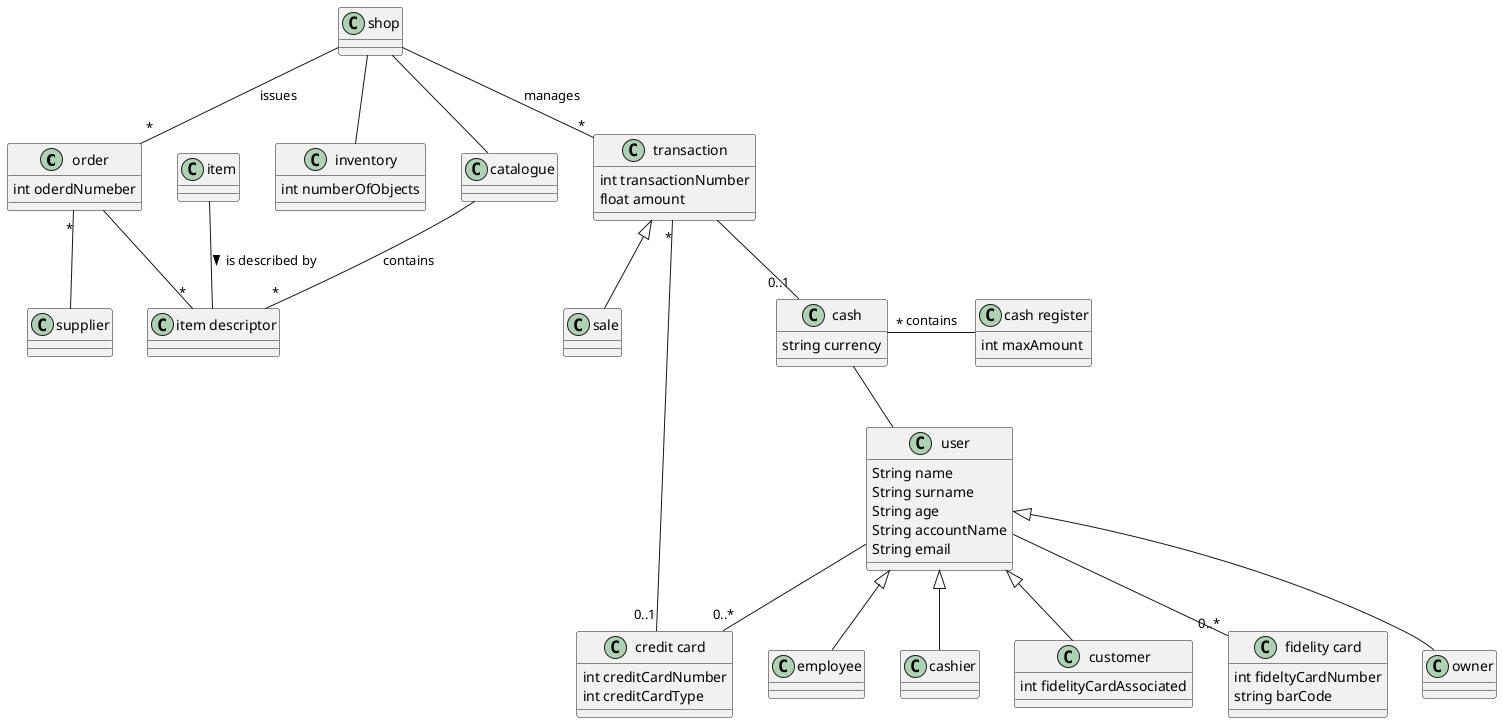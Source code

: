 @startuml
class order {
    int oderdNumeber
}

class supplier {
}

class catalogue {
}

class shop {
}

class user {
    String name
    String surname
    String age
    String accountName
    String email
}

class owner {
}

class employee {
}

class cashier {
}

class customer {
    int fidelityCardAssociated
}

class item {
    
}

class "item descriptor" {
}

class "cash register" {
    int maxAmount
}

class sale {
}

class inventory {
    int numberOfObjects
}

class transaction {
    int transactionNumber
    float amount
}

class "credit card" {
    int creditCardNumber
    int creditCardType
}

class cash {
    string currency
}

class "fidelity card" {
    int fideltyCardNumber
    string barCode
}

shop -- inventory
shop -- catalogue
shop -- "*" order : issues
shop -- "*" transaction : "manages"

transaction <|-- sale

catalogue -- "*" "item descriptor" : contains

order "*" -- supplier
order -- "*" "item descriptor"

user <|-- owner
user <|-- cashier
user <|-- employee
user <|-- customer


user -- "0..*" "fidelity card"
user --up cash
user -- "0..*" "credit card"

transaction -- "0..1" cash
transaction "*" -- "0..1" "credit card"

cash "*" --right "cash register" : contains

item -- "item descriptor" : is described by >
@enduml
